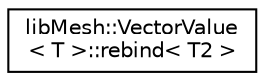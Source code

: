 digraph "类继承关系图"
{
 // INTERACTIVE_SVG=YES
  edge [fontname="Helvetica",fontsize="10",labelfontname="Helvetica",labelfontsize="10"];
  node [fontname="Helvetica",fontsize="10",shape=record];
  rankdir="LR";
  Node1 [label="libMesh::VectorValue\l\< T \>::rebind\< T2 \>",height=0.2,width=0.4,color="black", fillcolor="white", style="filled",URL="$structlibMesh_1_1VectorValue_1_1rebind.html"];
}
